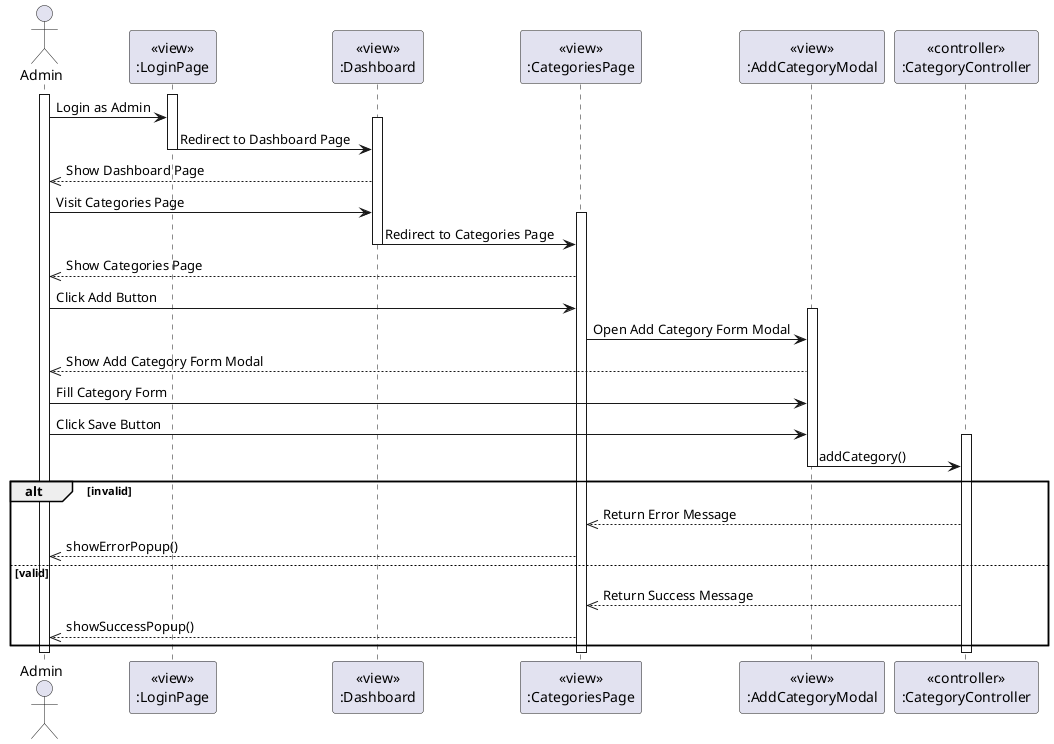 @startuml AddCategory
actor Admin
participant LoginPageView [
  <<view>>
  :LoginPage
]

participant DashboardView [
  <<view>>
  :Dashboard
]

participant CategoriesView [
  <<view>>
  :CategoriesPage
]

participant AddCategoryModalView [
  <<view>>
  :AddCategoryModal
]

participant CategoryController [
  <<controller>>
  :CategoryController
]

activate Admin
activate LoginPageView
Admin -> LoginPageView: Login as Admin
activate DashboardView
LoginPageView -> DashboardView: Redirect to Dashboard Page
deactivate LoginPageView

DashboardView -->> Admin: Show Dashboard Page

Admin -> DashboardView: Visit Categories Page
activate CategoriesView
DashboardView -> CategoriesView: Redirect to Categories Page
deactivate DashboardView

CategoriesView -->> Admin: Show Categories Page

Admin -> CategoriesView: Click Add Button

activate AddCategoryModalView
CategoriesView -> AddCategoryModalView: Open Add Category Form Modal
AddCategoryModalView -->> Admin: Show Add Category Form Modal

Admin -> AddCategoryModalView: Fill Category Form
Admin -> AddCategoryModalView: Click Save Button

activate CategoryController
AddCategoryModalView -> CategoryController: addCategory()
deactivate AddCategoryModalView
alt invalid
    CategoryController -->> CategoriesView: Return Error Message
    CategoriesView -->> Admin: showErrorPopup()
else valid
    CategoryController -->> CategoriesView: Return Success Message
    CategoriesView -->> Admin: showSuccessPopup()
end

deactivate CategoryController

deactivate Admin
deactivate CategoriesView
@enduml
